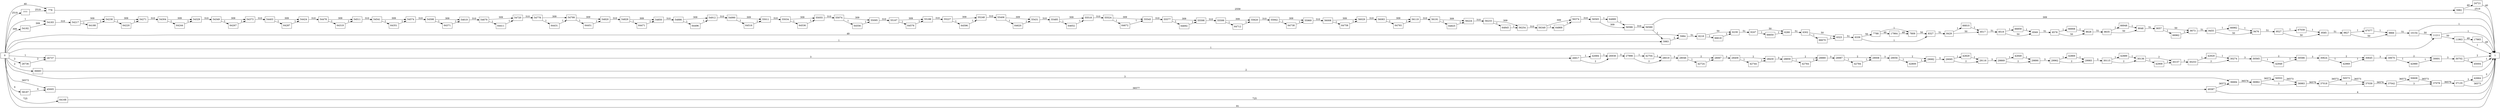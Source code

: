digraph {
	graph [rankdir=LR]
	node [shape=rectangle]
	777 -> 778 [label=2519]
	778 -> 5982 [label=2559]
	5982 -> 1 [label=2519]
	5982 -> 24721 [label=40]
	5983 -> 5984 [label=2]
	5984 -> 6218 [label=51]
	6218 -> 6239 [label=50]
	6218 -> 66618 [label=1]
	6239 -> 6247 [label=51]
	6247 -> 6280 [label=50]
	6247 -> 66650 [label=1]
	6280 -> 6302 [label=51]
	6302 -> 6323 [label=50]
	6302 -> 66670 [label=1]
	6323 -> 6339 [label=51]
	6339 -> 7788 [label=50]
	6339 -> 8327 [label=1]
	7788 -> 7809 [label=1]
	7788 -> 17964 [label=49]
	7809 -> 8327 [label=50]
	8327 -> 8429 [label=51]
	8429 -> 8517 [label=50]
	8429 -> 66810 [label=1]
	8517 -> 8519 [label=51]
	8519 -> 8569 [label=50]
	8519 -> 66859 [label=1]
	8569 -> 8578 [label=51]
	8578 -> 8628 [label=50]
	8578 -> 66908 [label=1]
	8628 -> 8635 [label=51]
	8635 -> 9048 [label=50]
	8635 -> 66948 [label=1]
	9048 -> 9057 [label=51]
	9057 -> 9073 [label=50]
	9057 -> 66962 [label=1]
	9073 -> 9455 [label=51]
	9455 -> 9476 [label=50]
	9455 -> 66982 [label=1]
	9476 -> 9527 [label=51]
	9527 -> 9585 [label=50]
	9527 -> 67039 [label=1]
	9585 -> 9827 [label=51]
	9827 -> 9866 [label=50]
	9827 -> 67077 [label=1]
	9866 -> 10154 [label=51]
	10154 -> 1 [label=1]
	10154 -> 11211 [label=50]
	11211 -> 11963 [label=50]
	11211 -> 1 [label=1]
	11963 -> 17965 [label=49]
	11963 -> 1 [label=1]
	17964 -> 7809 [label=49]
	17965 -> 1 [label=49]
	24721 -> 1 [label=40]
	26736 -> 26737 [label=2]
	26737 -> 26917 [label=3]
	26917 -> 26938 [label=2]
	26917 -> 42684 [label=1]
	26938 -> 27998 [label=3]
	27998 -> 28019 [label=2]
	27998 -> 42704 [label=1]
	28019 -> 28046 [label=3]
	28046 -> 28067 [label=2]
	28046 -> 42724 [label=1]
	28067 -> 28409 [label=3]
	28409 -> 28430 [label=2]
	28409 -> 42744 [label=1]
	28430 -> 28859 [label=3]
	28859 -> 28880 [label=2]
	28859 -> 42764 [label=1]
	28880 -> 28987 [label=3]
	28987 -> 29008 [label=2]
	28987 -> 42784 [label=1]
	29008 -> 29056 [label=3]
	29056 -> 29082 [label=2]
	29056 -> 42809 [label=1]
	29082 -> 29095 [label=3]
	29095 -> 29116 [label=2]
	29095 -> 42829 [label=1]
	29116 -> 29869 [label=3]
	29869 -> 29890 [label=2]
	29869 -> 42849 [label=1]
	29890 -> 29962 [label=3]
	29962 -> 29983 [label=2]
	29962 -> 42869 [label=1]
	29983 -> 30115 [label=3]
	30115 -> 30136 [label=2]
	30115 -> 42889 [label=1]
	30136 -> 30157 [label=2]
	30136 -> 42909 [label=1]
	30157 -> 30253 [label=3]
	30253 -> 30274 [label=2]
	30253 -> 42929 [label=1]
	30274 -> 30565 [label=3]
	30565 -> 30586 [label=2]
	30565 -> 42949 [label=1]
	30586 -> 30624 [label=3]
	30624 -> 30645 [label=2]
	30624 -> 42969 [label=1]
	30645 -> 30670 [label=3]
	30670 -> 30691 [label=2]
	30670 -> 42989 [label=1]
	30691 -> 30702 [label=3]
	30702 -> 1 [label=2]
	30702 -> 45004 [label=1]
	36683 -> 1 [label=2]
	36684 -> 36962 [label=36576]
	36962 -> 36983 [label=3]
	36962 -> 50553 [label=36573]
	36983 -> 37018 [label=36576]
	37018 -> 37039 [label=3]
	37018 -> 50573 [label=36573]
	37039 -> 37042 [label=36576]
	37042 -> 37078 [label=3]
	37042 -> 50608 [label=36573]
	37078 -> 37135 [label=36576]
	37135 -> 1 [label=36573]
	37135 -> 42664 [label=3]
	42664 -> 1 [label=3]
	42684 -> 26938 [label=1]
	42704 -> 28019 [label=1]
	42724 -> 28067 [label=1]
	42744 -> 28430 [label=1]
	42764 -> 28880 [label=1]
	42784 -> 29008 [label=1]
	42809 -> 29082 [label=1]
	42829 -> 29116 [label=1]
	42849 -> 29890 [label=1]
	42869 -> 29983 [label=1]
	42889 -> 30136 [label=1]
	42909 -> 30157 [label=1]
	42929 -> 30274 [label=1]
	42949 -> 30586 [label=1]
	42969 -> 30645 [label=1]
	42989 -> 30691 [label=1]
	45004 -> 1 [label=1]
	45005 -> 49387 [label=36577]
	49387 -> 1 [label=4]
	49387 -> 36684 [label=36573]
	50553 -> 36983 [label=36573]
	50573 -> 37039 [label=36573]
	50608 -> 37078 [label=36573]
	54182 -> 54183 [label=309]
	54183 -> 54217 [label=310]
	54217 -> 54238 [label=309]
	54217 -> 64188 [label=1]
	54238 -> 54271 [label=309]
	54238 -> 64220 [label=1]
	54271 -> 54304 [label=310]
	54304 -> 54329 [label=309]
	54304 -> 64244 [label=1]
	54329 -> 54349 [label=310]
	54349 -> 54373 [label=309]
	54349 -> 64267 [label=1]
	54373 -> 54403 [label=310]
	54403 -> 54424 [label=309]
	54403 -> 64287 [label=1]
	54424 -> 54478 [label=310]
	54478 -> 54511 [label=309]
	54478 -> 64319 [label=1]
	54511 -> 54541 [label=310]
	54541 -> 54574 [label=309]
	54541 -> 64351 [label=1]
	54574 -> 54598 [label=310]
	54598 -> 54619 [label=309]
	54598 -> 64371 [label=1]
	54619 -> 54679 [label=310]
	54679 -> 54720 [label=309]
	54679 -> 64411 [label=1]
	54720 -> 54778 [label=310]
	54778 -> 54799 [label=309]
	54778 -> 64431 [label=1]
	54799 -> 54820 [label=309]
	54799 -> 64451 [label=1]
	54820 -> 54829 [label=310]
	54829 -> 54850 [label=309]
	54829 -> 64471 [label=1]
	54850 -> 54886 [label=310]
	54886 -> 54912 [label=309]
	54886 -> 64496 [label=1]
	54912 -> 54990 [label=310]
	54990 -> 55011 [label=309]
	54990 -> 64516 [label=1]
	55011 -> 55034 [label=310]
	55034 -> 55055 [label=309]
	55034 -> 64536 [label=1]
	55055 -> 55074 [label=310]
	55074 -> 55095 [label=309]
	55074 -> 64556 [label=1]
	55095 -> 55167 [label=310]
	55167 -> 55188 [label=309]
	55167 -> 64576 [label=1]
	55188 -> 55227 [label=310]
	55227 -> 55248 [label=309]
	55227 -> 64596 [label=1]
	55248 -> 55406 [label=310]
	55406 -> 55431 [label=309]
	55406 -> 64620 [label=1]
	55431 -> 55485 [label=310]
	55485 -> 55518 [label=309]
	55485 -> 64652 [label=1]
	55518 -> 55524 [label=310]
	55524 -> 55545 [label=309]
	55524 -> 64672 [label=1]
	55545 -> 55577 [label=310]
	55577 -> 55598 [label=309]
	55577 -> 64692 [label=1]
	55598 -> 55599 [label=310]
	55599 -> 55620 [label=309]
	55599 -> 64712 [label=1]
	55620 -> 55942 [label=310]
	55942 -> 55969 [label=309]
	55942 -> 64738 [label=1]
	55969 -> 56008 [label=310]
	56008 -> 56029 [label=309]
	56008 -> 64758 [label=1]
	56029 -> 56083 [label=310]
	56083 -> 56119 [label=309]
	56083 -> 64793 [label=1]
	56119 -> 56191 [label=310]
	56191 -> 56224 [label=309]
	56191 -> 64825 [label=1]
	56224 -> 56233 [label=310]
	56233 -> 56254 [label=309]
	56233 -> 64845 [label=1]
	56254 -> 56349 [label=310]
	56349 -> 56374 [label=309]
	56349 -> 64869 [label=1]
	56374 -> 56565 [label=310]
	56565 -> 56586 [label=309]
	56565 -> 64889 [label=1]
	56586 -> 56589 [label=310]
	56589 -> 1 [label=309]
	56589 -> 5983 [label=1]
	58187 -> 45005 [label=4]
	64168 -> 1 [label=725]
	64188 -> 54238 [label=1]
	64220 -> 54271 [label=1]
	64244 -> 54329 [label=1]
	64267 -> 54373 [label=1]
	64287 -> 54424 [label=1]
	64319 -> 54511 [label=1]
	64351 -> 54574 [label=1]
	64371 -> 54619 [label=1]
	64411 -> 54720 [label=1]
	64431 -> 54799 [label=1]
	64451 -> 54820 [label=1]
	64471 -> 54850 [label=1]
	64496 -> 54912 [label=1]
	64516 -> 55011 [label=1]
	64536 -> 55055 [label=1]
	64556 -> 55095 [label=1]
	64576 -> 55188 [label=1]
	64596 -> 55248 [label=1]
	64620 -> 55431 [label=1]
	64652 -> 55518 [label=1]
	64672 -> 55545 [label=1]
	64692 -> 55598 [label=1]
	64712 -> 55620 [label=1]
	64738 -> 55969 [label=1]
	64758 -> 56029 [label=1]
	64793 -> 56119 [label=1]
	64825 -> 56224 [label=1]
	64845 -> 56254 [label=1]
	64869 -> 56374 [label=1]
	64889 -> 56586 [label=1]
	66618 -> 6239 [label=1]
	66650 -> 6280 [label=1]
	66670 -> 6323 [label=1]
	66810 -> 8517 [label=1]
	66859 -> 8569 [label=1]
	66908 -> 8628 [label=1]
	66948 -> 9048 [label=1]
	66962 -> 9073 [label=1]
	66982 -> 9476 [label=1]
	67039 -> 9585 [label=1]
	67077 -> 9866 [label=1]
	0 -> 5983 [label=1]
	0 -> 5984 [label=49]
	0 -> 778 [label=40]
	0 -> 36684 [label=3]
	0 -> 26737 [label=1]
	0 -> 45005 [label=36573]
	0 -> 54183 [label=1]
	0 -> 777 [label=2519]
	0 -> 1 [label=81]
	0 -> 11211 [label=1]
	0 -> 26736 [label=2]
	0 -> 36683 [label=2]
	0 -> 54182 [label=309]
	0 -> 58187 [label=4]
	0 -> 64168 [label=725]
}

